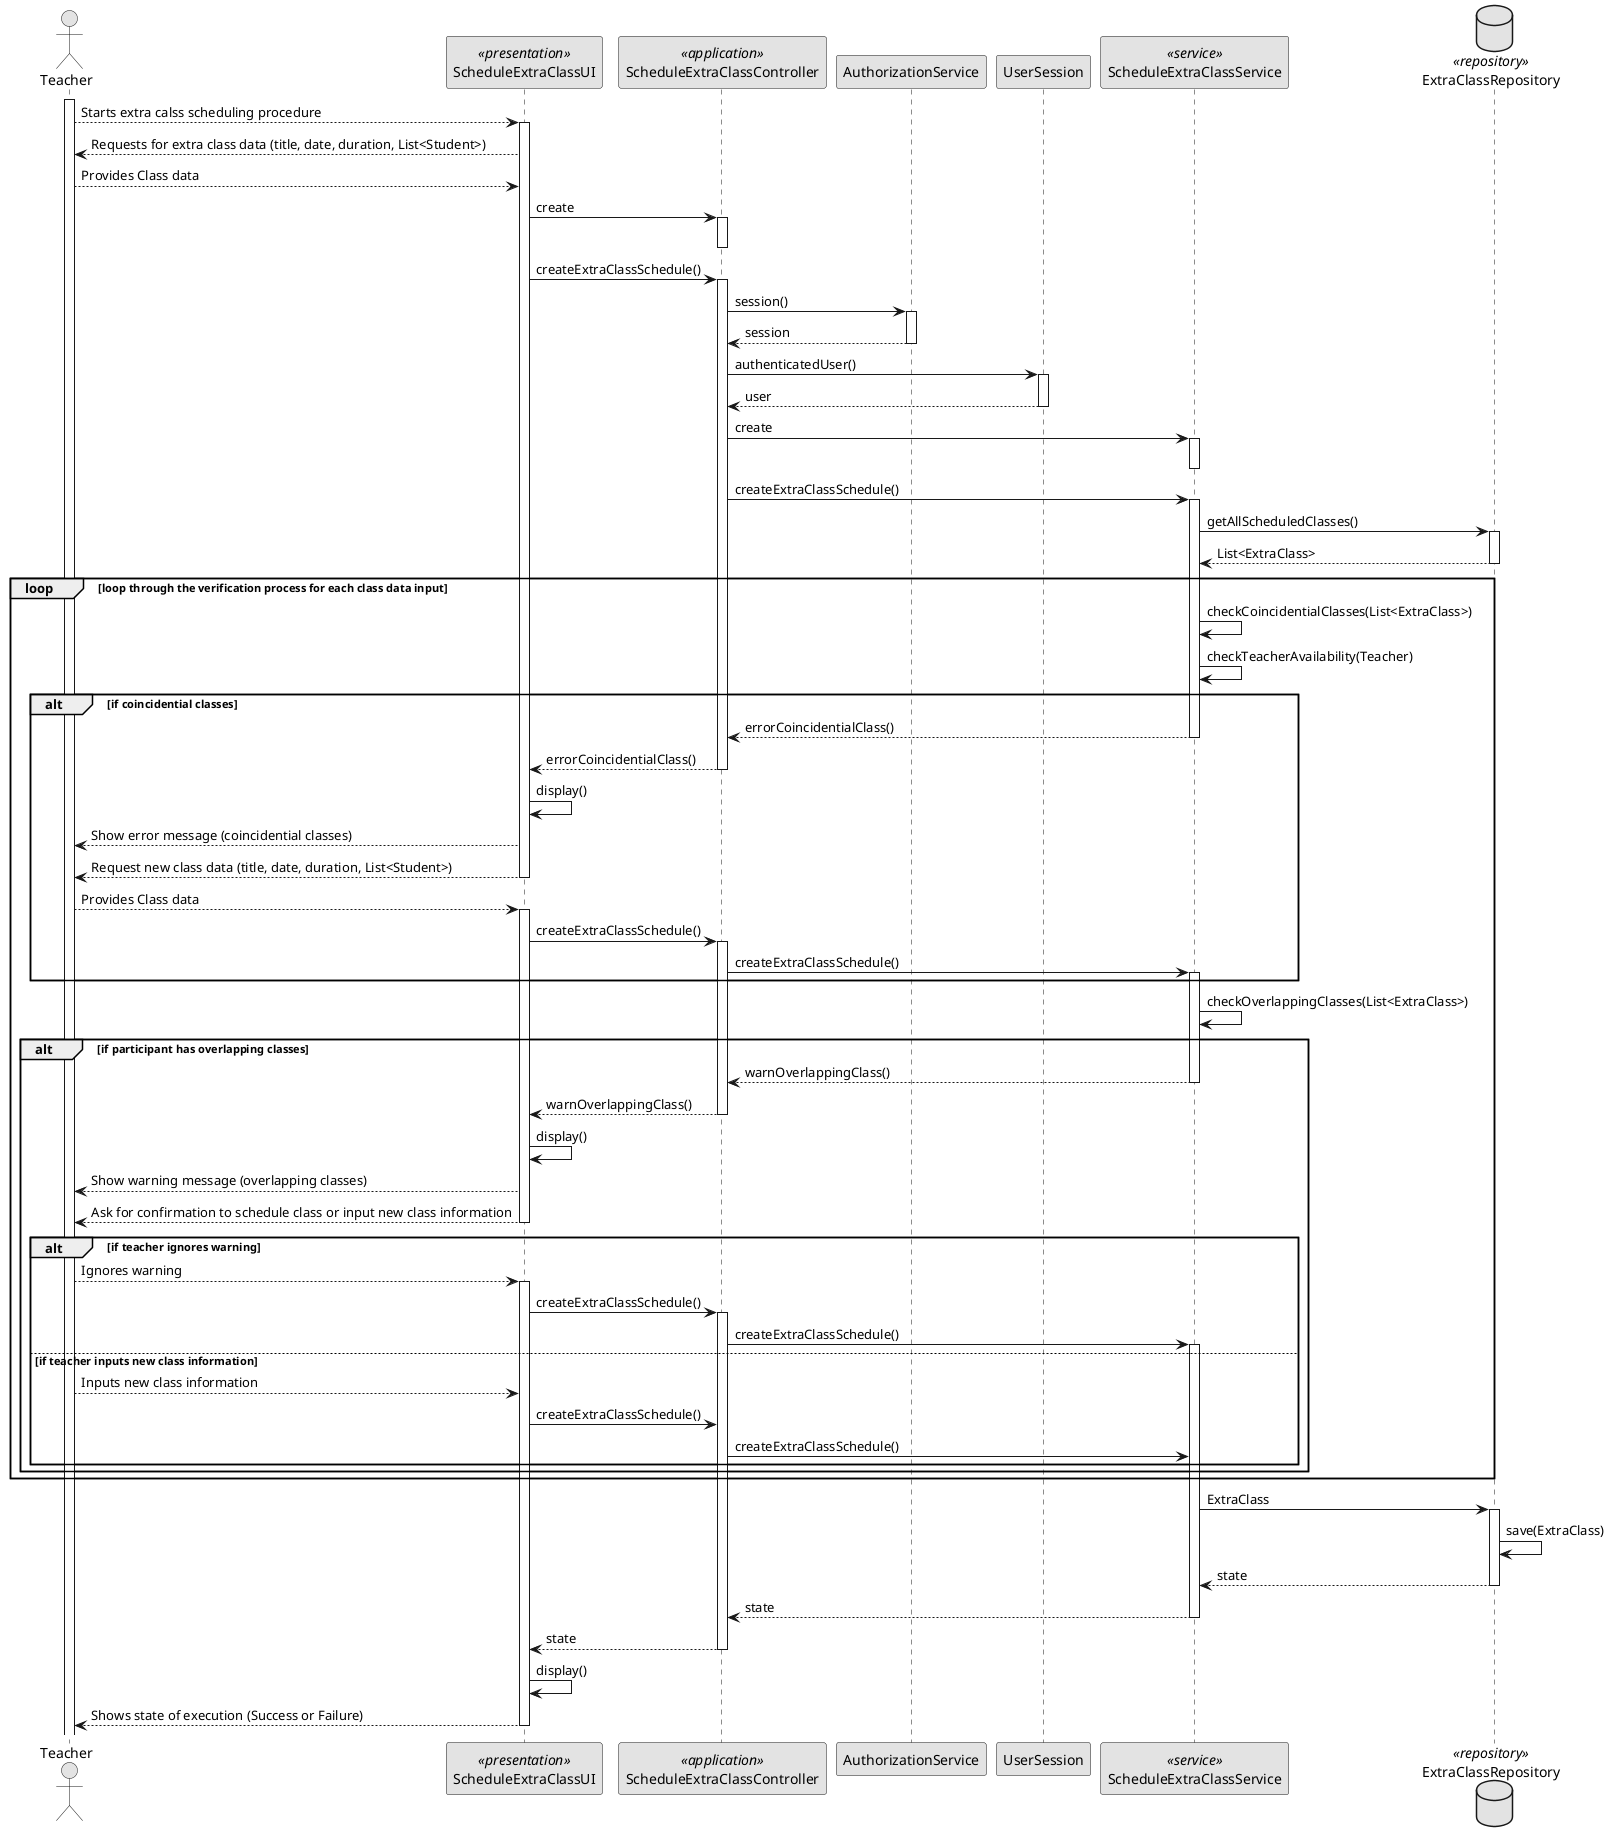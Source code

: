 @startuml
'https://plantuml.com/sequence-diagram
skinparam monochrome true
skinparam packageStyle rect


actor Teacher as Actor

participant "ScheduleExtraClassUI" as UI <<presentation>>
participant "ScheduleExtraClassController" as Controller <<application>>
participant "AuthorizationService" as AUTHZ
participant "UserSession" as USS
participant "ScheduleExtraClassService" as SERVICE <<service>>
'participant "Manager" as Manager

database "ExtraClassRepository" as Repository <<repository>>

activate Actor
Actor --> UI : Starts extra calss scheduling procedure
activate UI

UI --> Actor: Requests for extra class data (title, date, duration, List<Student>)
Actor --> UI: Provides Class data

UI -> Controller: create
activate Controller
deactivate Controller

UI -> Controller: createExtraClassSchedule()
activate Controller

Controller -> AUTHZ: session()
activate AUTHZ
AUTHZ --> Controller: session
deactivate AUTHZ

Controller -> USS: authenticatedUser()
activate USS
USS --> Controller: user
deactivate USS

Controller -> SERVICE: create
activate SERVICE
deactivate SERVICE
Controller -> SERVICE: createExtraClassSchedule()
activate SERVICE

SERVICE -> Repository: getAllScheduledClasses()
activate Repository
Repository --> SERVICE: List<ExtraClass>
deactivate Repository
loop loop through the verification process for each class data input
SERVICE -> SERVICE: checkCoincidentialClasses(List<ExtraClass>)
SERVICE -> SERVICE: checkTeacherAvailability(Teacher)
alt if coincidential classes

SERVICE --> Controller: errorCoincidentialClass()
deactivate SERVICE
Controller --> UI: errorCoincidentialClass()
deactivate Controller
UI -> UI: display()
UI --> Actor: Show error message (coincidential classes)
UI --> Actor: Request new class data (title, date, duration, List<Student>)
deactivate
Actor --> UI: Provides Class data
Activate UI

UI -> Controller: createExtraClassSchedule()
activate Controller

Controller -> SERVICE: createExtraClassSchedule()
activate SERVICE
end

SERVICE -> SERVICE: checkOverlappingClasses(List<ExtraClass>)
alt if participant has overlapping classes
SERVICE --> Controller: warnOverlappingClass()
deactivate SERVICE
Controller --> UI: warnOverlappingClass()
deactivate Controller
UI -> UI: display()
UI --> Actor: Show warning message (overlapping classes)
UI --> Actor: Ask for confirmation to schedule class or input new class information
deactivate UI

alt if teacher ignores warning
Actor --> UI: Ignores warning
Activate UI
UI -> Controller: createExtraClassSchedule()
activate Controller
Controller -> SERVICE: createExtraClassSchedule()
activate SERVICE

else if teacher inputs new class information
Actor --> UI: Inputs new class information
UI -> Controller: createExtraClassSchedule()
Controller -> SERVICE: createExtraClassSchedule()
end
end
end

SERVICE -> Repository: ExtraClass
activate Repository
Repository -> Repository: save(ExtraClass)
Repository --> SERVICE: state
deactivate Repository
SERVICE --> Controller: state
deactivate SERVICE

Controller --> UI: state
deactivate Controller
UI -> UI: display()
UI --> Actor: Shows state of execution (Success or Failure)
deactivate UI

@enduml